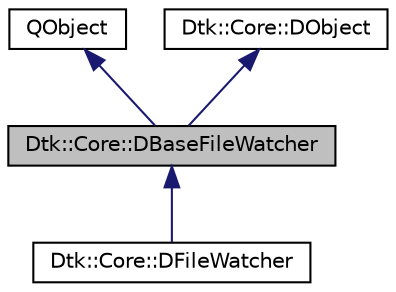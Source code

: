 digraph "Dtk::Core::DBaseFileWatcher"
{
  edge [fontname="Helvetica",fontsize="10",labelfontname="Helvetica",labelfontsize="10"];
  node [fontname="Helvetica",fontsize="10",shape=record];
  Node0 [label="Dtk::Core::DBaseFileWatcher",height=0.2,width=0.4,color="black", fillcolor="grey75", style="filled", fontcolor="black"];
  Node1 -> Node0 [dir="back",color="midnightblue",fontsize="10",style="solid",fontname="Helvetica"];
  Node1 [label="QObject",height=0.2,width=0.4,color="black", fillcolor="white", style="filled",URL="/home/xmuli/project/dtk/tags/qtcore.tags$qobject.html"];
  Node2 -> Node0 [dir="back",color="midnightblue",fontsize="10",style="solid",fontname="Helvetica"];
  Node2 [label="Dtk::Core::DObject",height=0.2,width=0.4,color="black", fillcolor="white", style="filled",URL="$class_dtk_1_1_core_1_1_d_object.html",tooltip="deepin-tool-kit 中所有公开类的祖先类。 "];
  Node0 -> Node3 [dir="back",color="midnightblue",fontsize="10",style="solid",fontname="Helvetica"];
  Node3 [label="Dtk::Core::DFileWatcher",height=0.2,width=0.4,color="black", fillcolor="white", style="filled",URL="$class_dtk_1_1_core_1_1_d_file_watcher.html",tooltip="DFileWatcher 类提供了对 DBaseFileWatcher 接口的实现，可供监视文件和目录的变动。 "];
}
